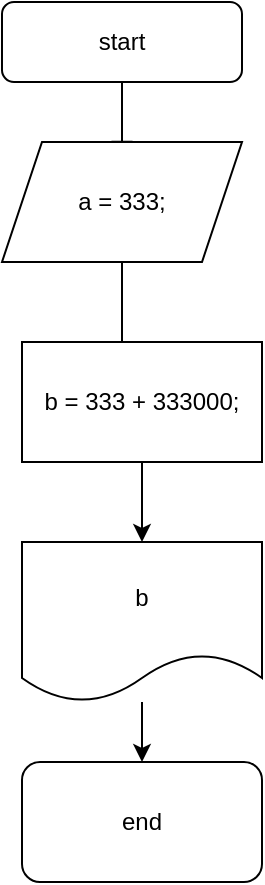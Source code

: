 <mxfile version="16.6.4" type="device"><diagram id="C5RBs43oDa-KdzZeNtuy" name="Page-1"><mxGraphModel dx="1038" dy="481" grid="1" gridSize="10" guides="1" tooltips="1" connect="1" arrows="1" fold="1" page="1" pageScale="1" pageWidth="827" pageHeight="1169" math="0" shadow="0"><root><mxCell id="WIyWlLk6GJQsqaUBKTNV-0"/><mxCell id="WIyWlLk6GJQsqaUBKTNV-1" parent="WIyWlLk6GJQsqaUBKTNV-0"/><mxCell id="dKffSzYGXlj_DknZUkMg-0" value="" style="rounded=0;html=1;jettySize=auto;orthogonalLoop=1;fontSize=11;endArrow=block;endFill=0;endSize=8;strokeWidth=1;shadow=0;labelBackgroundColor=none;edgeStyle=orthogonalEdgeStyle;" edge="1" parent="WIyWlLk6GJQsqaUBKTNV-1" source="dKffSzYGXlj_DknZUkMg-1"><mxGeometry relative="1" as="geometry"><mxPoint x="90" y="80" as="targetPoint"/></mxGeometry></mxCell><mxCell id="dKffSzYGXlj_DknZUkMg-1" value="start" style="rounded=1;whiteSpace=wrap;html=1;fontSize=12;glass=0;strokeWidth=1;shadow=0;" vertex="1" parent="WIyWlLk6GJQsqaUBKTNV-1"><mxGeometry x="30" width="120" height="40" as="geometry"/></mxCell><mxCell id="dKffSzYGXlj_DknZUkMg-2" style="edgeStyle=orthogonalEdgeStyle;rounded=0;orthogonalLoop=1;jettySize=auto;html=1;exitX=0.5;exitY=1;exitDx=0;exitDy=0;" edge="1" parent="WIyWlLk6GJQsqaUBKTNV-1" source="dKffSzYGXlj_DknZUkMg-3"><mxGeometry relative="1" as="geometry"><mxPoint x="70" y="210" as="targetPoint"/></mxGeometry></mxCell><mxCell id="dKffSzYGXlj_DknZUkMg-3" value="a = 333;&lt;br&gt;" style="shape=parallelogram;perimeter=parallelogramPerimeter;whiteSpace=wrap;html=1;fixedSize=1;" vertex="1" parent="WIyWlLk6GJQsqaUBKTNV-1"><mxGeometry x="30" y="70" width="120" height="60" as="geometry"/></mxCell><mxCell id="dKffSzYGXlj_DknZUkMg-4" style="edgeStyle=orthogonalEdgeStyle;rounded=0;orthogonalLoop=1;jettySize=auto;html=1;exitX=0.5;exitY=1;exitDx=0;exitDy=0;" edge="1" parent="WIyWlLk6GJQsqaUBKTNV-1" source="dKffSzYGXlj_DknZUkMg-5"><mxGeometry relative="1" as="geometry"><mxPoint x="100" y="270" as="targetPoint"/></mxGeometry></mxCell><mxCell id="dKffSzYGXlj_DknZUkMg-5" value="b = 333 + 333000;" style="rounded=0;whiteSpace=wrap;html=1;" vertex="1" parent="WIyWlLk6GJQsqaUBKTNV-1"><mxGeometry x="40" y="170" width="120" height="60" as="geometry"/></mxCell><mxCell id="dKffSzYGXlj_DknZUkMg-6" value="" style="edgeStyle=orthogonalEdgeStyle;rounded=0;orthogonalLoop=1;jettySize=auto;html=1;" edge="1" parent="WIyWlLk6GJQsqaUBKTNV-1" source="dKffSzYGXlj_DknZUkMg-7"><mxGeometry relative="1" as="geometry"><mxPoint x="100" y="380" as="targetPoint"/></mxGeometry></mxCell><mxCell id="dKffSzYGXlj_DknZUkMg-7" value="b" style="shape=document;whiteSpace=wrap;html=1;boundedLbl=1;" vertex="1" parent="WIyWlLk6GJQsqaUBKTNV-1"><mxGeometry x="40" y="270" width="120" height="80" as="geometry"/></mxCell><mxCell id="dKffSzYGXlj_DknZUkMg-8" value="end&lt;br&gt;" style="rounded=1;whiteSpace=wrap;html=1;" vertex="1" parent="WIyWlLk6GJQsqaUBKTNV-1"><mxGeometry x="40" y="380" width="120" height="60" as="geometry"/></mxCell></root></mxGraphModel></diagram></mxfile>